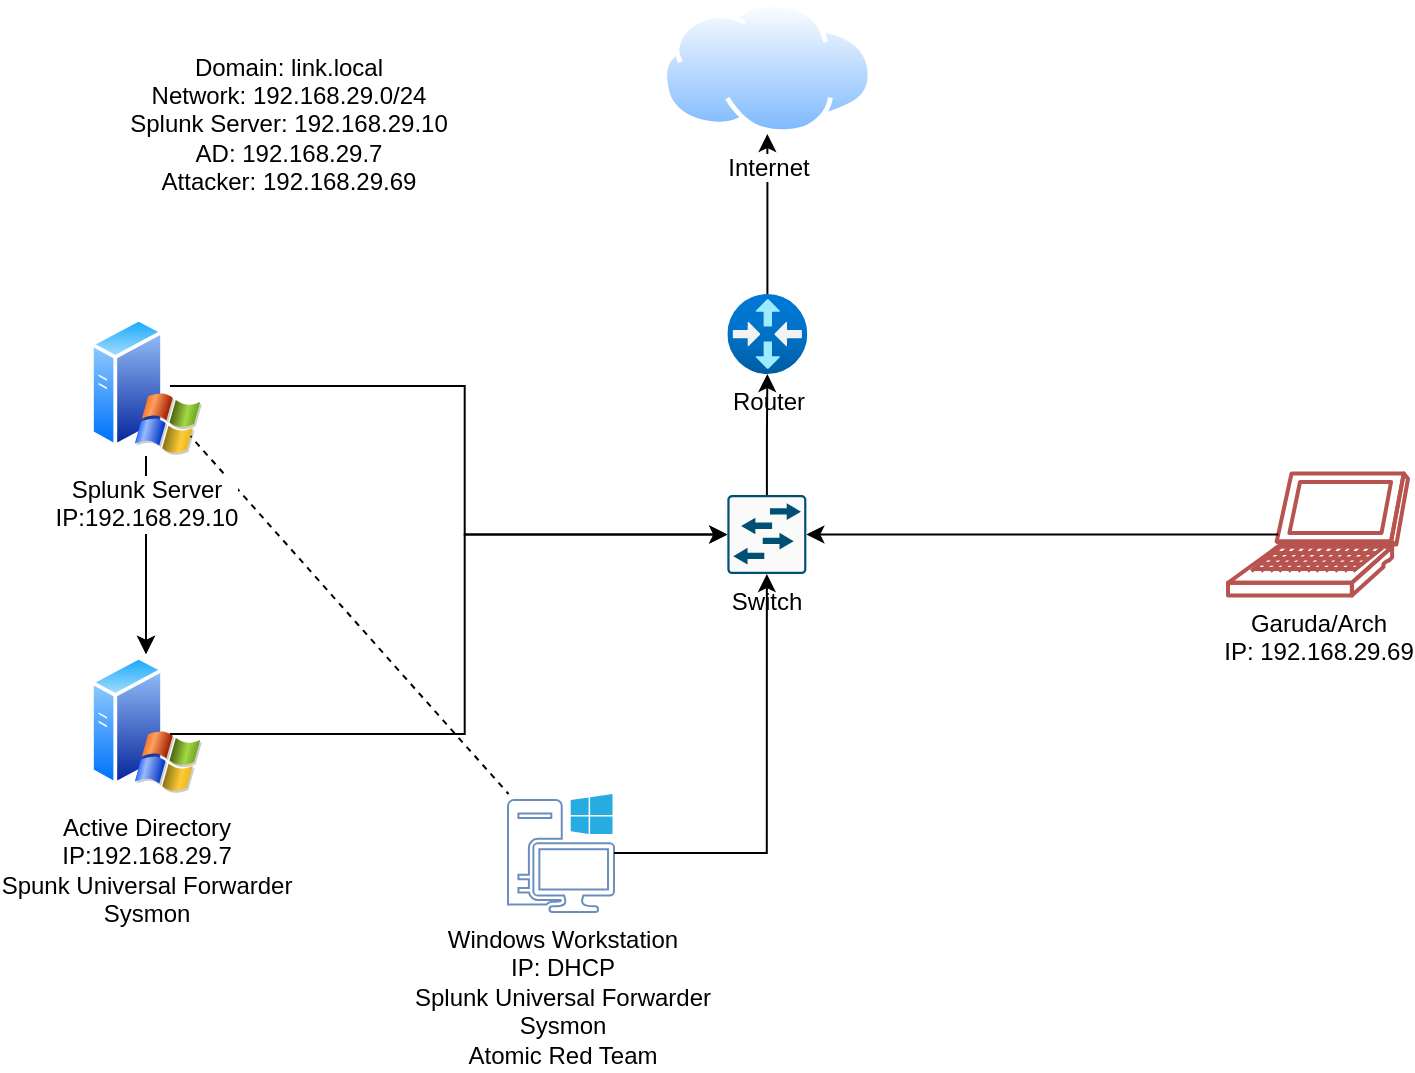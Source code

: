 <mxfile version="24.2.1" type="github">
  <diagram name="Page-1" id="R-WMTtVvu_zLb-jKjLG8">
    <mxGraphModel dx="913" dy="475" grid="1" gridSize="10" guides="1" tooltips="1" connect="1" arrows="1" fold="1" page="1" pageScale="1" pageWidth="850" pageHeight="1100" math="0" shadow="0">
      <root>
        <mxCell id="0" />
        <mxCell id="1" parent="0" />
        <mxCell id="FU2CgBFFjjN2IJPbU8A8-24" style="rounded=0;orthogonalLoop=1;jettySize=auto;html=1;dashed=1;endArrow=none;endFill=0;" edge="1" parent="1" source="FU2CgBFFjjN2IJPbU8A8-1" target="FU2CgBFFjjN2IJPbU8A8-3">
          <mxGeometry relative="1" as="geometry" />
        </mxCell>
        <mxCell id="FU2CgBFFjjN2IJPbU8A8-26" value="" style="edgeStyle=orthogonalEdgeStyle;rounded=0;orthogonalLoop=1;jettySize=auto;html=1;" edge="1" parent="1" source="FU2CgBFFjjN2IJPbU8A8-1" target="FU2CgBFFjjN2IJPbU8A8-2">
          <mxGeometry relative="1" as="geometry" />
        </mxCell>
        <mxCell id="FU2CgBFFjjN2IJPbU8A8-27" value="" style="edgeStyle=orthogonalEdgeStyle;rounded=0;orthogonalLoop=1;jettySize=auto;html=1;" edge="1" parent="1" source="FU2CgBFFjjN2IJPbU8A8-1" target="FU2CgBFFjjN2IJPbU8A8-2">
          <mxGeometry relative="1" as="geometry" />
        </mxCell>
        <mxCell id="FU2CgBFFjjN2IJPbU8A8-1" value="&lt;div&gt;Splunk Server&lt;/div&gt;&lt;div&gt;IP:192.168.29.10&lt;br&gt;&lt;/div&gt;" style="image;aspect=fixed;perimeter=ellipsePerimeter;html=1;align=center;shadow=0;dashed=0;spacingTop=3;image=img/lib/active_directory/windows_server_2.svg;" vertex="1" parent="1">
          <mxGeometry x="111" y="171" width="56" height="70" as="geometry" />
        </mxCell>
        <mxCell id="FU2CgBFFjjN2IJPbU8A8-15" style="rounded=0;orthogonalLoop=1;jettySize=auto;html=1;edgeStyle=orthogonalEdgeStyle;startArrow=none;startFill=0;strokeColor=none;endArrow=oval;endFill=1;" edge="1" parent="1" source="FU2CgBFFjjN2IJPbU8A8-2">
          <mxGeometry relative="1" as="geometry">
            <mxPoint x="300" y="280" as="targetPoint" />
          </mxGeometry>
        </mxCell>
        <mxCell id="FU2CgBFFjjN2IJPbU8A8-2" value="&lt;div&gt;Active Directory&lt;/div&gt;&lt;div&gt;IP:192.168.29.7&lt;br&gt;&lt;/div&gt;&lt;div&gt;Spunk Universal Forwarder&lt;/div&gt;&lt;div&gt;Sysmon&lt;br&gt;&lt;/div&gt;" style="image;aspect=fixed;perimeter=ellipsePerimeter;html=1;align=center;shadow=0;dashed=0;spacingTop=3;image=img/lib/active_directory/windows_server_2.svg;imageBackground=none;" vertex="1" parent="1">
          <mxGeometry x="111" y="340" width="56" height="70" as="geometry" />
        </mxCell>
        <mxCell id="FU2CgBFFjjN2IJPbU8A8-3" value="&lt;div&gt;Windows Workstation&lt;/div&gt;&lt;div&gt;IP: DHCP&lt;br&gt;&lt;/div&gt;&lt;div&gt;Splunk Universal Forwarder&lt;/div&gt;&lt;div&gt;Sysmon&lt;br&gt;Atomic Red Team&lt;br&gt;&lt;/div&gt;" style="sketch=0;pointerEvents=1;shadow=0;dashed=0;html=1;strokeColor=#6c8ebf;fillColor=none;labelPosition=center;verticalLabelPosition=bottom;verticalAlign=top;outlineConnect=0;align=center;shape=mxgraph.office.devices.workstation_pc;" vertex="1" parent="1">
          <mxGeometry x="320" y="410" width="53" height="59" as="geometry" />
        </mxCell>
        <mxCell id="FU2CgBFFjjN2IJPbU8A8-4" value="Garuda/Arch&lt;br&gt;IP: 192.168.29.69" style="shape=mxgraph.cisco.computers_and_peripherals.laptop;html=1;pointerEvents=1;dashed=0;fillColor=none;strokeColor=#b85450;strokeWidth=2;verticalLabelPosition=bottom;verticalAlign=top;align=center;outlineConnect=0;" vertex="1" parent="1">
          <mxGeometry x="680" y="249.75" width="90" height="61" as="geometry" />
        </mxCell>
        <mxCell id="FU2CgBFFjjN2IJPbU8A8-8" style="edgeStyle=orthogonalEdgeStyle;rounded=0;orthogonalLoop=1;jettySize=auto;html=1;entryX=0.5;entryY=1;entryDx=0;entryDy=0;" edge="1" parent="1" source="FU2CgBFFjjN2IJPbU8A8-5" target="FU2CgBFFjjN2IJPbU8A8-7">
          <mxGeometry relative="1" as="geometry">
            <Array as="points">
              <mxPoint x="449.68" y="100.5" />
              <mxPoint x="449.68" y="100.5" />
            </Array>
          </mxGeometry>
        </mxCell>
        <mxCell id="FU2CgBFFjjN2IJPbU8A8-5" value="Router" style="image;aspect=fixed;html=1;points=[];align=center;fontSize=12;image=img/lib/azure2/networking/Virtual_Router.svg;" vertex="1" parent="1">
          <mxGeometry x="429.68" y="160" width="40" height="40" as="geometry" />
        </mxCell>
        <mxCell id="FU2CgBFFjjN2IJPbU8A8-6" value="Switch" style="sketch=0;points=[[0.015,0.015,0],[0.985,0.015,0],[0.985,0.985,0],[0.015,0.985,0],[0.25,0,0],[0.5,0,0],[0.75,0,0],[1,0.25,0],[1,0.5,0],[1,0.75,0],[0.75,1,0],[0.5,1,0],[0.25,1,0],[0,0.75,0],[0,0.5,0],[0,0.25,0]];verticalLabelPosition=bottom;html=1;verticalAlign=top;aspect=fixed;align=center;pointerEvents=1;shape=mxgraph.cisco19.rect;prIcon=l2_switch;fillColor=#FAFAFA;strokeColor=#005073;" vertex="1" parent="1">
          <mxGeometry x="429.68" y="260.5" width="39.5" height="39.5" as="geometry" />
        </mxCell>
        <mxCell id="FU2CgBFFjjN2IJPbU8A8-7" value="Internet" style="image;aspect=fixed;perimeter=ellipsePerimeter;html=1;align=center;shadow=0;dashed=0;spacingTop=3;image=img/lib/active_directory/internet_cloud.svg;" vertex="1" parent="1">
          <mxGeometry x="397.06" y="13.7" width="105.24" height="66.3" as="geometry" />
        </mxCell>
        <mxCell id="FU2CgBFFjjN2IJPbU8A8-9" style="edgeStyle=orthogonalEdgeStyle;rounded=0;orthogonalLoop=1;jettySize=auto;html=1;entryX=0.5;entryY=1;entryDx=0;entryDy=0;entryPerimeter=0;" edge="1" parent="1" source="FU2CgBFFjjN2IJPbU8A8-6" target="FU2CgBFFjjN2IJPbU8A8-5">
          <mxGeometry relative="1" as="geometry" />
        </mxCell>
        <mxCell id="FU2CgBFFjjN2IJPbU8A8-12" style="edgeStyle=orthogonalEdgeStyle;rounded=0;orthogonalLoop=1;jettySize=auto;html=1;entryX=0;entryY=0.5;entryDx=0;entryDy=0;entryPerimeter=0;exitX=0.714;exitY=0.5;exitDx=0;exitDy=0;exitPerimeter=0;" edge="1" parent="1" source="FU2CgBFFjjN2IJPbU8A8-1" target="FU2CgBFFjjN2IJPbU8A8-6">
          <mxGeometry relative="1" as="geometry">
            <mxPoint x="150" y="207" as="sourcePoint" />
          </mxGeometry>
        </mxCell>
        <mxCell id="FU2CgBFFjjN2IJPbU8A8-17" style="edgeStyle=orthogonalEdgeStyle;rounded=0;orthogonalLoop=1;jettySize=auto;html=1;entryX=0;entryY=0.5;entryDx=0;entryDy=0;entryPerimeter=0;exitX=0.714;exitY=0.571;exitDx=0;exitDy=0;exitPerimeter=0;" edge="1" parent="1" source="FU2CgBFFjjN2IJPbU8A8-2" target="FU2CgBFFjjN2IJPbU8A8-6">
          <mxGeometry relative="1" as="geometry" />
        </mxCell>
        <mxCell id="FU2CgBFFjjN2IJPbU8A8-19" style="edgeStyle=orthogonalEdgeStyle;rounded=0;orthogonalLoop=1;jettySize=auto;html=1;entryX=1;entryY=0.5;entryDx=0;entryDy=0;entryPerimeter=0;exitX=0.28;exitY=0.5;exitDx=0;exitDy=0;exitPerimeter=0;" edge="1" parent="1" source="FU2CgBFFjjN2IJPbU8A8-4" target="FU2CgBFFjjN2IJPbU8A8-6">
          <mxGeometry relative="1" as="geometry" />
        </mxCell>
        <mxCell id="FU2CgBFFjjN2IJPbU8A8-21" style="edgeStyle=orthogonalEdgeStyle;rounded=0;orthogonalLoop=1;jettySize=auto;html=1;entryX=0.5;entryY=1;entryDx=0;entryDy=0;entryPerimeter=0;" edge="1" parent="1" source="FU2CgBFFjjN2IJPbU8A8-3" target="FU2CgBFFjjN2IJPbU8A8-6">
          <mxGeometry relative="1" as="geometry" />
        </mxCell>
        <mxCell id="FU2CgBFFjjN2IJPbU8A8-25" value="&lt;div&gt;Domain: link.local&lt;/div&gt;&lt;div&gt;Network: 192.168.29.0/24&lt;/div&gt;&lt;div&gt;Splunk Server: 192.168.29.10&lt;/div&gt;&lt;div&gt;AD: 192.168.29.7&lt;/div&gt;&lt;div&gt;Attacker: 192.168.29.69&lt;br&gt;&lt;/div&gt;" style="text;html=1;align=center;verticalAlign=middle;resizable=0;points=[];autosize=1;strokeColor=none;fillColor=none;" vertex="1" parent="1">
          <mxGeometry x="120" y="30" width="180" height="90" as="geometry" />
        </mxCell>
      </root>
    </mxGraphModel>
  </diagram>
</mxfile>
